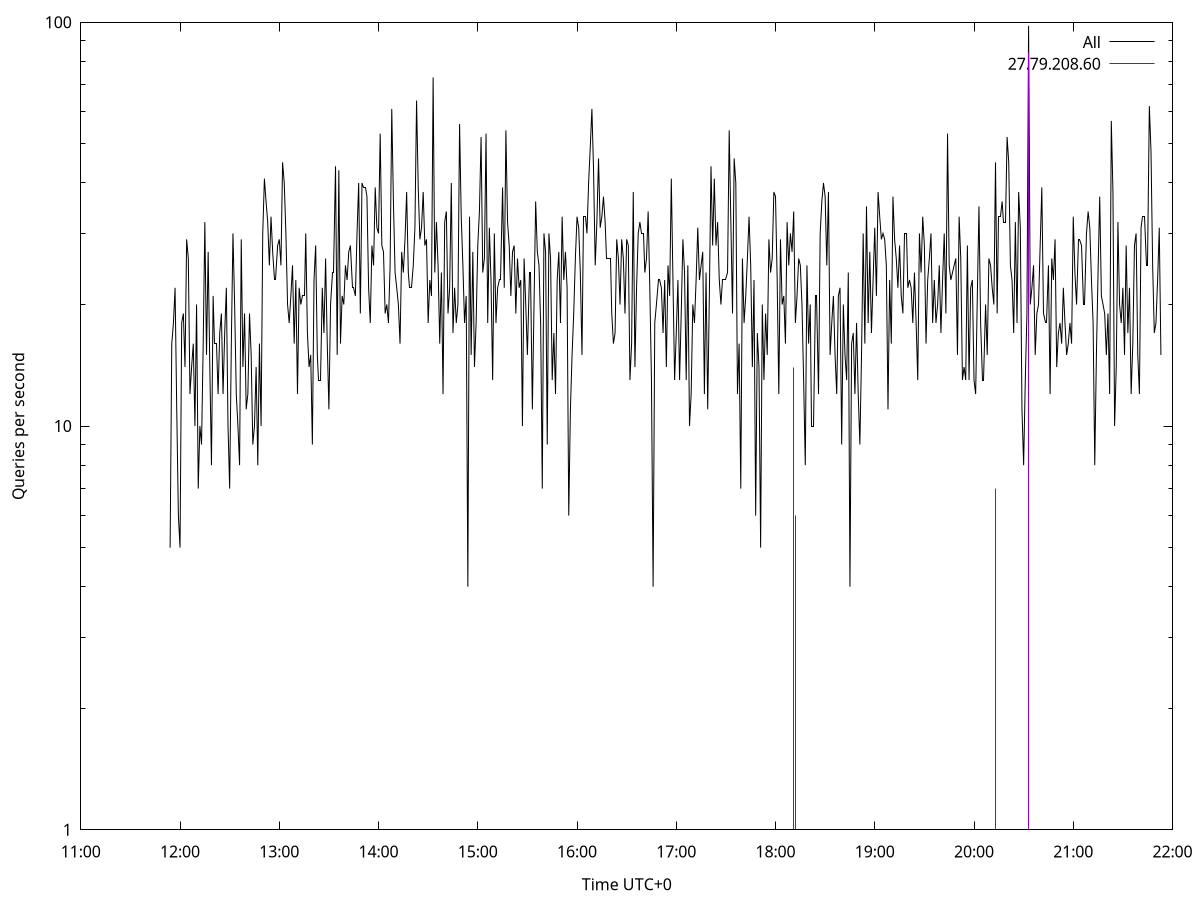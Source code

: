 set terminal pngcairo size 1024,768
set output 'Sun Jan  7 11:11:54 2024.png'
set ylabel 'Queries per second'
set xlabel 'Time UTC+0'
set xdata time
set timefmt "%s"
set log y
plot \
'-' using 1:2 linecolor 0 linetype 2 with lines title 'All', \
'-' using 1:2 linecolor 1 linetype 3 with impulses title "27.79.208.60"
1704600714 5
1704600715 16
1704600716 18
1704600717 22
1704600718 11
1704600719 6
1704600720 5
1704600721 18
1704600722 19
1704600723 14
1704600724 29
1704600725 26
1704600726 12
1704600727 14
1704600728 16
1704600729 10
1704600730 20
1704600731 7
1704600732 10
1704600733 9
1704600734 16
1704600735 32
1704600736 15
1704600737 27
1704600738 14
1704600739 8
1704600740 21
1704600741 16
1704600742 16
1704600743 12
1704600744 17
1704600745 19
1704600746 12
1704600747 17
1704600748 22
1704600749 10
1704600750 7
1704600751 16
1704600752 30
1704600753 20
1704600754 12
1704600755 10
1704600756 8
1704600757 29
1704600758 14
1704600759 19
1704600760 11
1704600761 12
1704600762 19
1704600763 15
1704600764 9
1704600765 10
1704600766 14
1704600767 8
1704600768 16
1704600769 10
1704600770 30
1704600771 41
1704600772 36
1704600773 32
1704600774 25
1704600775 33
1704600776 27
1704600777 23
1704600778 23
1704600779 28
1704600780 29
1704600781 25
1704600782 45
1704600783 40
1704600784 30
1704600785 20
1704600786 18
1704600787 21
1704600788 25
1704600789 16
1704600790 23
1704600791 12
1704600792 22
1704600793 20
1704600794 21
1704600795 21
1704600796 30
1704600797 17
1704600798 14
1704600799 15
1704600800 9
1704600801 23
1704600802 28
1704600803 15
1704600804 13
1704600805 13
1704600806 22
1704600807 17
1704600808 26
1704600809 16
1704600810 11
1704600811 20
1704600812 24
1704600813 24
1704600814 44
1704600815 15
1704600816 43
1704600817 16
1704600818 21
1704600819 20
1704600820 25
1704600821 23
1704600822 27
1704600823 28
1704600824 22
1704600825 22
1704600826 21
1704600827 30
1704600828 40
1704600829 19
1704600830 40
1704600831 39
1704600832 39
1704600833 37
1704600834 22
1704600835 18
1704600836 28
1704600837 25
1704600838 39
1704600839 31
1704600840 30
1704600841 53
1704600842 28
1704600843 27
1704600844 19
1704600845 20
1704600846 18
1704600847 25
1704600848 61
1704600849 36
1704600850 24
1704600851 22
1704600852 20
1704600853 16
1704600854 27
1704600855 24
1704600856 29
1704600857 38
1704600858 24
1704600859 22
1704600860 22
1704600861 25
1704600862 31
1704600863 64
1704600864 39
1704600865 29
1704600866 31
1704600867 38
1704600868 28
1704600869 29
1704600870 18
1704600871 23
1704600872 21
1704600873 73
1704600874 24
1704600875 32
1704600876 25
1704600877 16
1704600878 24
1704600879 12
1704600880 32
1704600881 34
1704600882 19
1704600883 22
1704600884 40
1704600885 17
1704600886 22
1704600887 18
1704600888 20
1704600889 56
1704600890 33
1704600891 25
1704600892 18
1704600893 21
1704600894 4
1704600895 33
1704600896 15
1704600897 27
1704600898 14
1704600899 18
1704600900 28
1704600901 34
1704600902 52
1704600903 24
1704600904 26
1704600905 53
1704600906 18
1704600907 31
1704600908 23
1704600909 13
1704600910 30
1704600911 18
1704600912 22
1704600913 23
1704600914 23
1704600915 39
1704600916 22
1704600917 54
1704600918 32
1704600919 28
1704600920 21
1704600921 27
1704600922 28
1704600923 19
1704600924 26
1704600925 22
1704600926 23
1704600927 10
1704600928 26
1704600929 20
1704600930 15
1704600931 24
1704600932 24
1704600933 11
1704600934 20
1704600935 36
1704600936 27
1704600937 25
1704600938 18
1704600939 7
1704600940 30
1704600941 27
1704600942 9
1704600943 30
1704600944 26
1704600945 13
1704600946 17
1704600947 12
1704600948 23
1704600949 27
1704600950 18
1704600951 33
1704600952 23
1704600953 27
1704600954 22
1704600955 6
1704600956 11
1704600957 15
1704600958 19
1704600959 26
1704600960 33
1704600961 31
1704600962 24
1704600963 15
1704600964 33
1704600965 33
1704600966 30
1704600967 40
1704600968 49
1704600969 61
1704600970 43
1704600971 25
1704600972 32
1704600973 46
1704600974 31
1704600975 33
1704600976 37
1704600977 32
1704600978 26
1704600979 26
1704600980 26
1704600981 19
1704600982 16
1704600983 17
1704600984 29
1704600985 26
1704600986 20
1704600987 29
1704600988 26
1704600989 19
1704600990 29
1704600991 28
1704600992 13
1704600993 16
1704600994 38
1704600995 14
1704600996 22
1704600997 30
1704600998 32
1704600999 30
1704601000 30
1704601001 24
1704601002 26
1704601003 34
1704601004 22
1704601005 13
1704601006 4
1704601007 18
1704601008 20
1704601009 23
1704601010 23
1704601011 22
1704601012 17
1704601013 23
1704601014 14
1704601015 25
1704601016 21
1704601017 41
1704601018 23
1704601019 13
1704601020 17
1704601021 23
1704601022 13
1704601023 19
1704601024 29
1704601025 24
1704601026 13
1704601027 25
1704601028 10
1704601029 12
1704601030 20
1704601031 18
1704601032 23
1704601033 31
1704601034 23
1704601035 25
1704601036 27
1704601037 12
1704601038 24
1704601039 11
1704601040 21
1704601041 44
1704601042 28
1704601043 41
1704601044 28
1704601045 32
1704601046 23
1704601047 20
1704601048 23
1704601049 23
1704601050 23
1704601051 24
1704601052 54
1704601053 32
1704601054 19
1704601055 46
1704601056 40
1704601057 12
1704601058 16
1704601059 7
1704601060 26
1704601061 18
1704601062 21
1704601063 26
1704601064 33
1704601065 25
1704601066 14
1704601067 23
1704601068 6
1704601069 17
1704601070 14
1704601071 5
1704601072 20
1704601073 13
1704601074 19
1704601075 15
1704601076 29
1704601077 24
1704601078 26
1704601079 38
1704601080 37
1704601081 23
1704601082 12
1704601083 29
1704601084 20
1704601085 21
1704601086 16
1704601087 32
1704601088 25
1704601089 30
1704601090 27
1704601091 34
1704601092 18
1704601093 21
1704601094 26
1704601095 25
1704601096 20
1704601097 13
1704601098 8
1704601099 25
1704601100 16
1704601101 20
1704601102 10
1704601103 10
1704601104 21
1704601105 21
1704601106 12
1704601107 30
1704601108 36
1704601109 40
1704601110 37
1704601111 25
1704601112 38
1704601113 15
1704601114 18
1704601115 21
1704601116 15
1704601117 12
1704601118 21
1704601119 22
1704601120 9
1704601121 20
1704601122 15
1704601123 13
1704601124 24
1704601125 4
1704601126 16
1704601127 17
1704601128 12
1704601129 18
1704601130 12
1704601131 9
1704601132 15
1704601133 30
1704601134 16
1704601135 35
1704601136 18
1704601137 27
1704601138 17
1704601139 23
1704601140 31
1704601141 21
1704601142 38
1704601143 33
1704601144 29
1704601145 30
1704601146 29
1704601147 25
1704601148 11
1704601149 23
1704601150 16
1704601151 37
1704601152 29
1704601153 26
1704601154 22
1704601155 28
1704601156 21
1704601157 19
1704601158 30
1704601159 30
1704601160 22
1704601161 23
1704601162 22
1704601163 18
1704601164 24
1704601165 18
1704601166 13
1704601167 30
1704601168 24
1704601169 33
1704601170 28
1704601171 16
1704601172 23
1704601173 26
1704601174 30
1704601175 18
1704601176 23
1704601177 18
1704601178 20
1704601179 25
1704601180 17
1704601181 23
1704601182 30
1704601183 19
1704601184 53
1704601185 25
1704601186 23
1704601187 24
1704601188 25
1704601189 26
1704601190 15
1704601191 33
1704601192 26
1704601193 13
1704601194 14
1704601195 13
1704601196 28
1704601197 13
1704601198 22
1704601199 23
1704601200 13
1704601201 12
1704601202 21
1704601203 35
1704601204 18
1704601205 13
1704601206 13
1704601207 20
1704601208 15
1704601209 26
1704601210 25
1704601211 22
1704601212 20
1704601213 45
1704601214 19
1704601215 33
1704601216 33
1704601217 36
1704601218 32
1704601219 32
1704601220 52
1704601221 45
1704601222 25
1704601223 23
1704601224 17
1704601225 32
1704601226 18
1704601227 38
1704601228 31
1704601229 11
1704601230 8
1704601231 13
1704601232 19
1704601233 98
1704601234 20
1704601235 22
1704601236 25
1704601237 15
1704601238 19
1704601239 20
1704601240 28
1704601241 39
1704601242 19
1704601243 18
1704601244 18
1704601245 25
1704601246 12
1704601247 26
1704601248 23
1704601249 29
1704601250 14
1704601251 17
1704601252 18
1704601253 16
1704601254 22
1704601255 18
1704601256 15
1704601257 16
1704601258 18
1704601259 16
1704601260 33
1704601261 24
1704601262 20
1704601263 29
1704601264 29
1704601265 28
1704601266 20
1704601267 20
1704601268 30
1704601269 34
1704601270 31
1704601271 23
1704601272 18
1704601273 8
1704601274 15
1704601275 24
1704601276 37
1704601277 21
1704601278 20
1704601279 19
1704601280 15
1704601281 19
1704601282 12
1704601283 57
1704601284 38
1704601285 10
1704601286 14
1704601287 32
1704601288 20
1704601289 18
1704601290 22
1704601291 15
1704601292 28
1704601293 17
1704601294 22
1704601295 12
1704601296 16
1704601297 28
1704601298 30
1704601299 15
1704601300 12
1704601301 31
1704601302 33
1704601303 33
1704601304 25
1704601305 25
1704601306 62
1704601307 48
1704601308 25
1704601309 17
1704601310 18
1704601311 23
1704601312 31
1704601313 15

e
1704601091 14
1704601092 6
1704601189 1
1704601212 1
1704601213 7
1704601233 84

e
